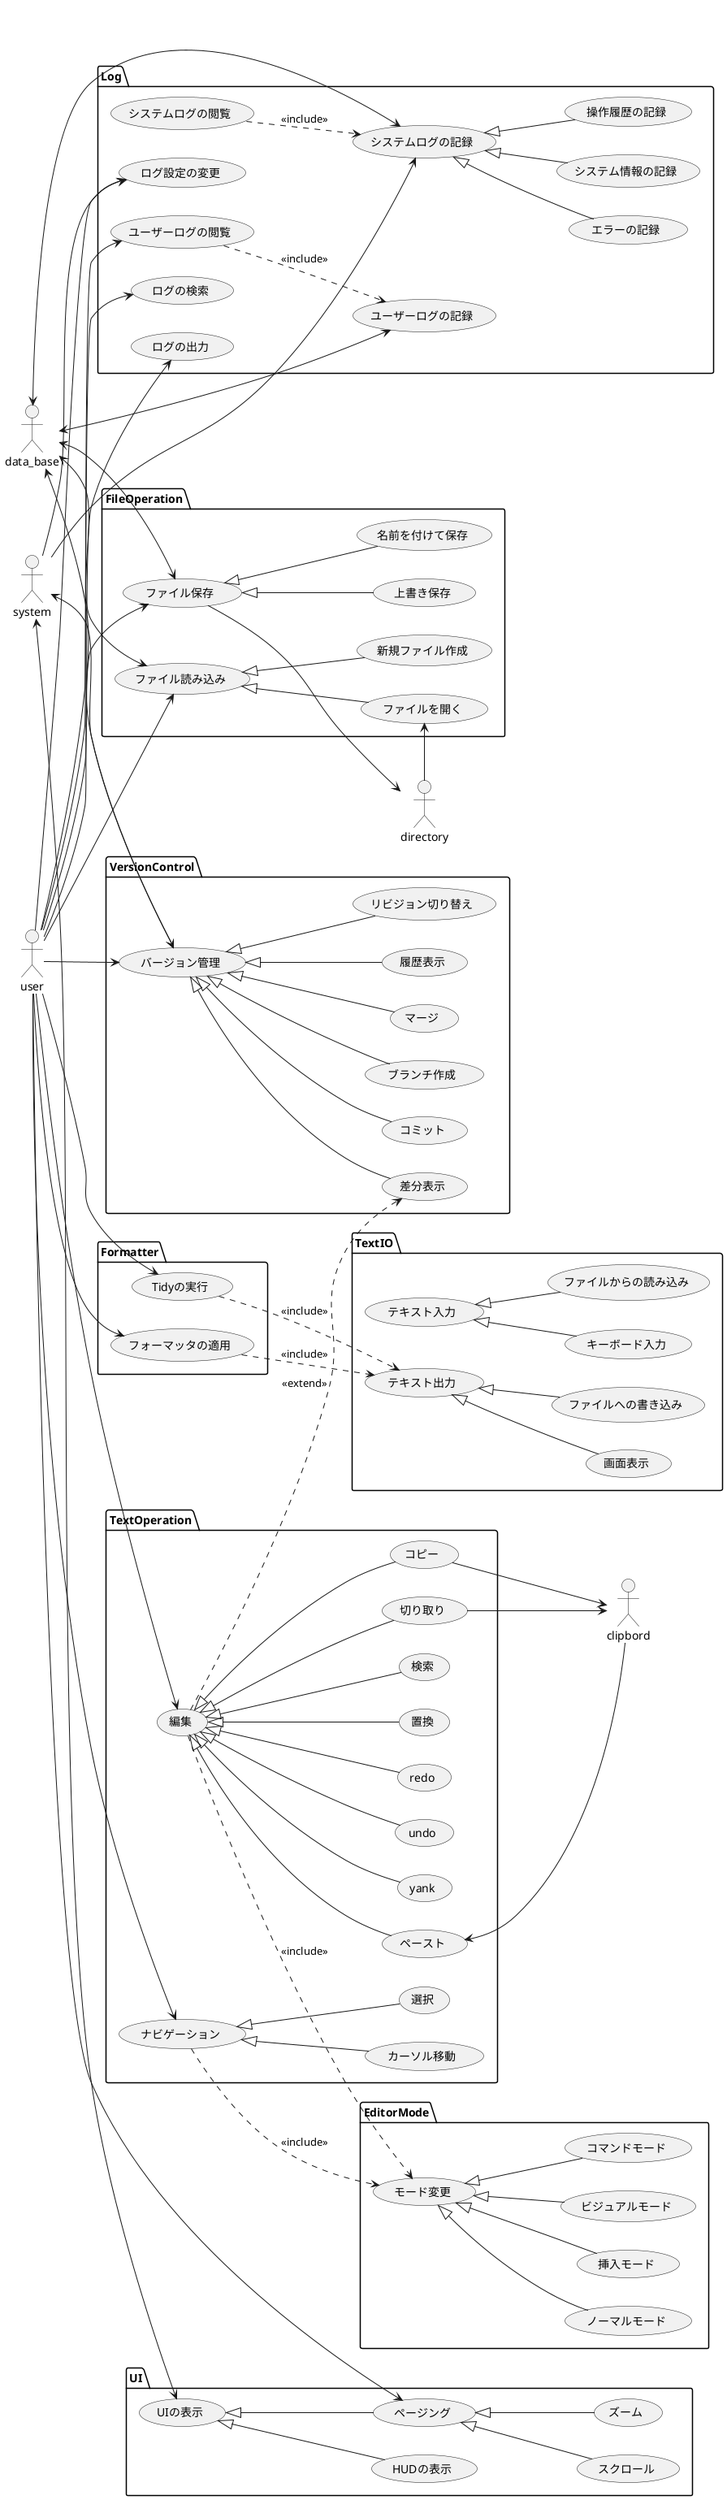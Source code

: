 @startuml

left to right direction



package EditorMode {
    usecase (モード変更) as modeChange
    usecase (ノーマルモード) as normalMode
    usecase (挿入モード) as insertMode
    usecase (ビジュアルモード) as visualMode
    usecase (コマンドモード) as commandMode

    modeChange <|-- normalMode
    modeChange <|-- insertMode
    modeChange <|-- visualMode
    modeChange <|-- commandMode
}

package VersionControl {
    usecase (バージョン管理) as versionControl
    usecase (コミット) as commit
    usecase (ブランチ作成) as createBranch
    usecase (マージ) as merge
    usecase (履歴表示) as showHistory
    usecase (差分表示) as showDiff
    usecase (リビジョン切り替え) as switchRevision

    versionControl <|-- commit
    versionControl <|-- createBranch
    versionControl <|-- merge
    versionControl <|-- showHistory
    versionControl <|-- showDiff
    versionControl <|-- switchRevision
}

package TextOperation{
    usecase (コピー) as copy
    usecase (切り取り) as cut
    usecase (ペースト) as paste

    usecase (yank) as yank
    usecase (undo) as undo
    usecase (redo) as redo

    usecase (置換) as replace
    usecase (検索) as search

    usecase (編集) as edit

    usecase (ナビゲーション) as navi

    edit <|-- copy
    edit <|-- cut
    edit <|-- paste
    edit <|-- yank
    edit <|-- undo
    edit <|-- redo
    edit <|-- replace
    edit <|-- search

    usecase (カーソル移動) as moveCursor
    usecase (選択) as block
    navi <|-- moveCursor
    navi <|-- block

    edit ..> modeChange : <<include>>
    navi ..> modeChange : <<include>>
    edit ..> showDiff : <<extend>>
}

package FileOperation{
    usecase (ファイル保存) as saveFile
    usecase (ファイル読み込み) as loadFile

    usecase (上書き保存) as overwriteSave
    usecase (名前を付けて保存) as saveAs

    usecase (ファイルを開く) as openFile
    usecase (新規ファイル作成) as newFile

    saveFile <|-- overwriteSave
    saveFile <|-- saveAs

    loadFile <|-- openFile
    loadFile <|-- newFile
}

package Log{
    usecase (システムログの記録) as recordSystemLog
    usecase (システムログの閲覧) as viewSystemLog

    usecase (ユーザーログの記録) as recordUserLog
    usecase (ユーザーログの閲覧) as viewUserLog
    usecase (ログの検索) as searchLog
    usecase (ログの出力) as exportLog
    usecase (ログ設定の変更) as configureLog

    usecase (操作履歴の記録) as operationHistory
    usecase (エラーの記録) as errorLog
    usecase (システム情報の記録) as infoSystemLog

    recordSystemLog <|-- operationHistory
    recordSystemLog <|-- errorLog
    recordSystemLog <|-- infoSystemLog

    viewSystemLog ..> recordSystemLog : <<include>>
    viewUserLog ..> recordUserLog : <<include>>
}

package UI {
    (HUDの表示) as HUD
    (UIの表示) as ui
    (スクロール) as scroll
    (ズーム) as zoom

    (ページング) as paging

    paging <|-- scroll
    paging <|-- zoom

    ui <|-- paging
    ui <|-- HUD
}

package TextIO {
    usecase (テキスト入力) as textInput
    usecase (テキスト出力) as textOutput
    
    usecase (キーボード入力) as keyboardInput
    usecase (ファイルからの読み込み) as fileInput
    
    usecase (画面表示) as screenOutput
    usecase (ファイルへの書き込み) as fileOutput
    
    textInput <|-- keyboardInput
    textInput <|-- fileInput
    
    textOutput <|-- screenOutput
    textOutput <|-- fileOutput
}

package Formatter {
    usecase (フォーマッタの適用) as applyFormatter
    usecase (Tidyの実行) as runTidy

    applyFormatter ..> textOutput : <<include>>
    runTidy ..> textOutput : <<include>>
}

:user:
user --> loadFile
user --> saveFile

user --> edit
user --> navi
   
user --> viewUserLog
user --> searchLog
user --> exportLog
user --> configureLog

user --> paging

user --> versionControl

user --> applyFormatter
user --> runTidy

:directory:
saveFile --> directory
directory --> openFile

:data_base:
data_base <--> recordUserLog
data_base <--> recordSystemLog
data_base <--> saveFile
data_base <--> loadFile

data_base <--> versionControl

:system:
system --> recordSystemLog
system --> configureLog

system <--> ui

system <--> versionControl

:clipbord:
copy --> clipbord 
cut --> clipbord 
clipbord --> paste

@enduml